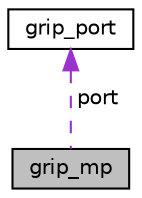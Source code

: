 digraph "grip_mp"
{
 // LATEX_PDF_SIZE
  edge [fontname="Helvetica",fontsize="10",labelfontname="Helvetica",labelfontsize="10"];
  node [fontname="Helvetica",fontsize="10",shape=record];
  Node1 [label="grip_mp",height=0.2,width=0.4,color="black", fillcolor="grey75", style="filled", fontcolor="black",tooltip=" "];
  Node2 -> Node1 [dir="back",color="darkorchid3",fontsize="10",style="dashed",label=" port" ];
  Node2 [label="grip_port",height=0.2,width=0.4,color="black", fillcolor="white", style="filled",URL="$structgrip__port.html",tooltip=" "];
}
